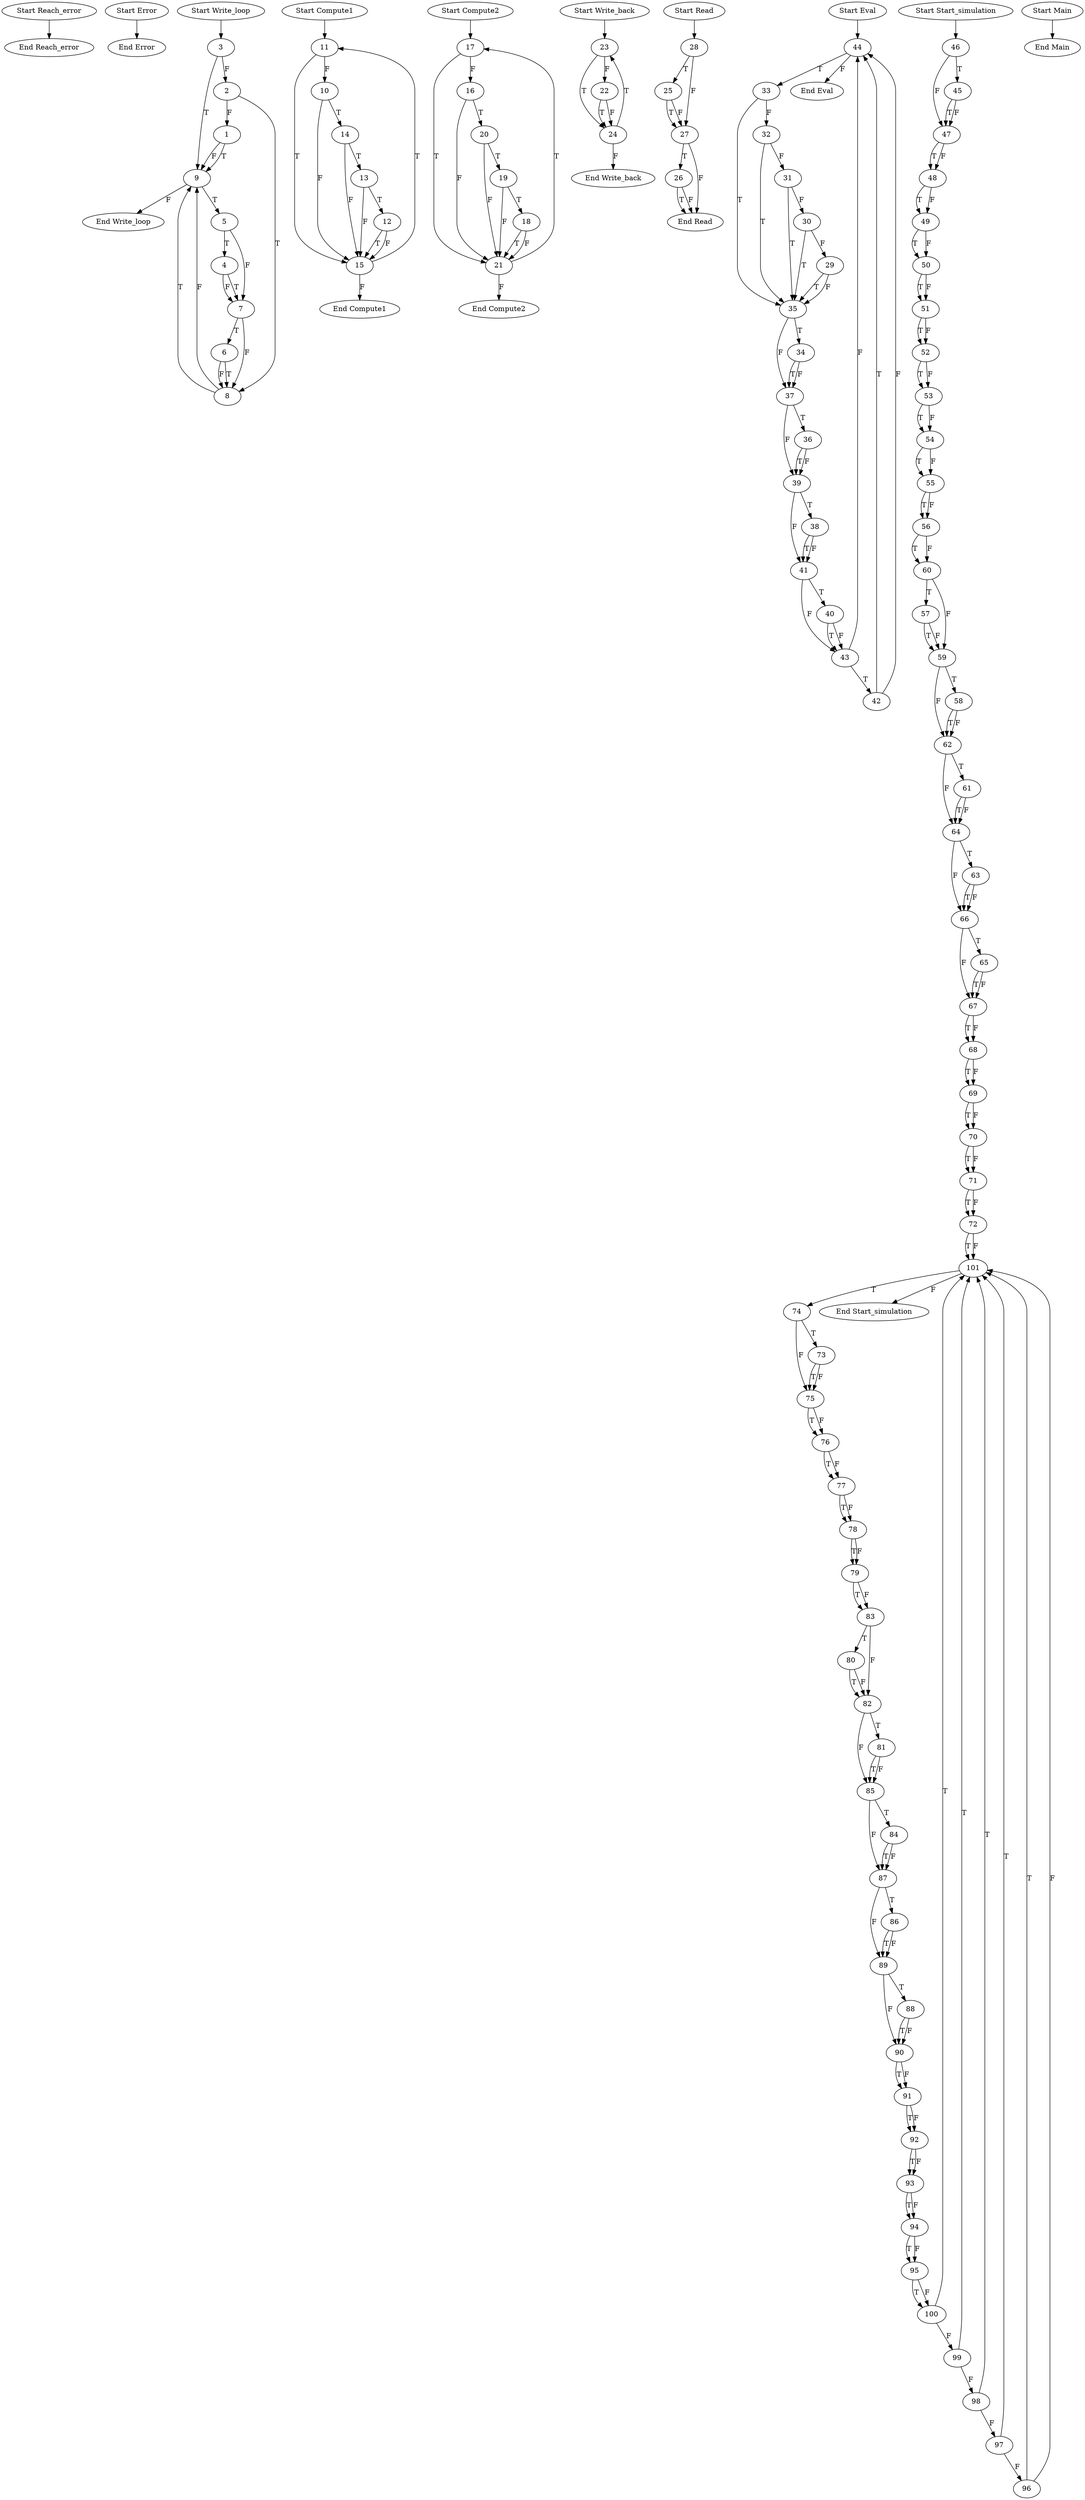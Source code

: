 digraph CFG {
subgraph Reach_error{
"Start Reach_error" -> "End Reach_error";
}
subgraph Error{
"Start Error" -> "End Error";
}
subgraph Write_loop{
"Start Write_loop" -> "3"	 
"9" -> "5" [label = "T"];
"9" -> "End Write_loop" [label = "F"];
"8" -> "9" [label = "T"];
"8" -> "9" [label = "F"];
"7" -> "6" [label = "T"];
"7" -> "8" [label = "F"];
"6" -> "8" [label = "T"];
"6" -> "8" [label = "F"];
"5" -> "4" [label = "T"];
"5" -> "7" [label = "F"];
"4" -> "7" [label = "T"];
"4" -> "7" [label = "F"];
"3" -> "9" [label = "T"];
"3" -> "2" [label = "F"];
"2" -> "8" [label = "T"];
"2" -> "1" [label = "F"];
"1" -> "9" [label = "T"];
"1" -> "9" [label = "F"];
}
subgraph Compute1{
"Start Compute1" -> "11"	 
"15" -> "11" [label = "T"];
"15" -> "End Compute1" [label = "F"];
"14" -> "13" [label = "T"];
"14" -> "15" [label = "F"];
"13" -> "12" [label = "T"];
"13" -> "15" [label = "F"];
"12" -> "15" [label = "T"];
"12" -> "15" [label = "F"];
"11" -> "15" [label = "T"];
"11" -> "10" [label = "F"];
"10" -> "14" [label = "T"];
"10" -> "15" [label = "F"];
}
subgraph Compute2{
"Start Compute2" -> "17"	 
"21" -> "17" [label = "T"];
"21" -> "End Compute2" [label = "F"];
"20" -> "19" [label = "T"];
"20" -> "21" [label = "F"];
"19" -> "18" [label = "T"];
"19" -> "21" [label = "F"];
"18" -> "21" [label = "T"];
"18" -> "21" [label = "F"];
"17" -> "21" [label = "T"];
"17" -> "16" [label = "F"];
"16" -> "20" [label = "T"];
"16" -> "21" [label = "F"];
}
subgraph Write_back{
"Start Write_back" -> "23"	 
"24" -> "23" [label = "T"];
"24" -> "End Write_back" [label = "F"];
"23" -> "24" [label = "T"];
"23" -> "22" [label = "F"];
"22" -> "24" [label = "T"];
"22" -> "24" [label = "F"];
}
subgraph Read{
"Start Read" -> "28"	 
"28" -> "25" [label = "T"];
"28" -> "27" [label = "F"];
"27" -> "26" [label = "T"];
"27" -> "End Read" [label = "F"];
"26" -> "End Read" [label = "T"];
"26" -> "End Read" [label = "F"];
"25" -> "27" [label = "T"];
"25" -> "27" [label = "F"];
}
subgraph Eval{
"Start Eval" -> "44"	 
"44" -> "33" [label = "T"];
"44" -> "End Eval" [label = "F"];
"43" -> "42" [label = "T"];
"43" -> "44" [label = "F"];
"42" -> "44" [label = "T"];
"42" -> "44" [label = "F"];
"41" -> "40" [label = "T"];
"41" -> "43" [label = "F"];
"40" -> "43" [label = "T"];
"40" -> "43" [label = "F"];
"39" -> "38" [label = "T"];
"39" -> "41" [label = "F"];
"38" -> "41" [label = "T"];
"38" -> "41" [label = "F"];
"37" -> "36" [label = "T"];
"37" -> "39" [label = "F"];
"36" -> "39" [label = "T"];
"36" -> "39" [label = "F"];
"35" -> "34" [label = "T"];
"35" -> "37" [label = "F"];
"34" -> "37" [label = "T"];
"34" -> "37" [label = "F"];
"33" -> "35" [label = "T"];
"33" -> "32" [label = "F"];
"32" -> "35" [label = "T"];
"32" -> "31" [label = "F"];
"31" -> "35" [label = "T"];
"31" -> "30" [label = "F"];
"30" -> "35" [label = "T"];
"30" -> "29" [label = "F"];
"29" -> "35" [label = "T"];
"29" -> "35" [label = "F"];
}
subgraph Start_simulation{
"Start Start_simulation" -> "46"	 
"101" -> "74" [label = "T"];
"101" -> "End Start_simulation" [label = "F"];
"100" -> "101" [label = "T"];
"100" -> "99" [label = "F"];
"99" -> "101" [label = "T"];
"99" -> "98" [label = "F"];
"98" -> "101" [label = "T"];
"98" -> "97" [label = "F"];
"97" -> "101" [label = "T"];
"97" -> "96" [label = "F"];
"96" -> "101" [label = "T"];
"96" -> "101" [label = "F"];
"95" -> "100" [label = "T"];
"95" -> "100" [label = "F"];
"94" -> "95" [label = "T"];
"94" -> "95" [label = "F"];
"93" -> "94" [label = "T"];
"93" -> "94" [label = "F"];
"92" -> "93" [label = "T"];
"92" -> "93" [label = "F"];
"91" -> "92" [label = "T"];
"91" -> "92" [label = "F"];
"90" -> "91" [label = "T"];
"90" -> "91" [label = "F"];
"89" -> "88" [label = "T"];
"89" -> "90" [label = "F"];
"88" -> "90" [label = "T"];
"88" -> "90" [label = "F"];
"87" -> "86" [label = "T"];
"87" -> "89" [label = "F"];
"86" -> "89" [label = "T"];
"86" -> "89" [label = "F"];
"85" -> "84" [label = "T"];
"85" -> "87" [label = "F"];
"84" -> "87" [label = "T"];
"84" -> "87" [label = "F"];
"83" -> "80" [label = "T"];
"83" -> "82" [label = "F"];
"82" -> "81" [label = "T"];
"82" -> "85" [label = "F"];
"81" -> "85" [label = "T"];
"81" -> "85" [label = "F"];
"80" -> "82" [label = "T"];
"80" -> "82" [label = "F"];
"79" -> "83" [label = "T"];
"79" -> "83" [label = "F"];
"78" -> "79" [label = "T"];
"78" -> "79" [label = "F"];
"77" -> "78" [label = "T"];
"77" -> "78" [label = "F"];
"76" -> "77" [label = "T"];
"76" -> "77" [label = "F"];
"75" -> "76" [label = "T"];
"75" -> "76" [label = "F"];
"74" -> "73" [label = "T"];
"74" -> "75" [label = "F"];
"73" -> "75" [label = "T"];
"73" -> "75" [label = "F"];
"72" -> "101" [label = "T"];
"72" -> "101" [label = "F"];
"71" -> "72" [label = "T"];
"71" -> "72" [label = "F"];
"70" -> "71" [label = "T"];
"70" -> "71" [label = "F"];
"69" -> "70" [label = "T"];
"69" -> "70" [label = "F"];
"68" -> "69" [label = "T"];
"68" -> "69" [label = "F"];
"67" -> "68" [label = "T"];
"67" -> "68" [label = "F"];
"66" -> "65" [label = "T"];
"66" -> "67" [label = "F"];
"65" -> "67" [label = "T"];
"65" -> "67" [label = "F"];
"64" -> "63" [label = "T"];
"64" -> "66" [label = "F"];
"63" -> "66" [label = "T"];
"63" -> "66" [label = "F"];
"62" -> "61" [label = "T"];
"62" -> "64" [label = "F"];
"61" -> "64" [label = "T"];
"61" -> "64" [label = "F"];
"60" -> "57" [label = "T"];
"60" -> "59" [label = "F"];
"59" -> "58" [label = "T"];
"59" -> "62" [label = "F"];
"58" -> "62" [label = "T"];
"58" -> "62" [label = "F"];
"57" -> "59" [label = "T"];
"57" -> "59" [label = "F"];
"56" -> "60" [label = "T"];
"56" -> "60" [label = "F"];
"55" -> "56" [label = "T"];
"55" -> "56" [label = "F"];
"54" -> "55" [label = "T"];
"54" -> "55" [label = "F"];
"53" -> "54" [label = "T"];
"53" -> "54" [label = "F"];
"52" -> "53" [label = "T"];
"52" -> "53" [label = "F"];
"51" -> "52" [label = "T"];
"51" -> "52" [label = "F"];
"50" -> "51" [label = "T"];
"50" -> "51" [label = "F"];
"49" -> "50" [label = "T"];
"49" -> "50" [label = "F"];
"48" -> "49" [label = "T"];
"48" -> "49" [label = "F"];
"47" -> "48" [label = "T"];
"47" -> "48" [label = "F"];
"46" -> "45" [label = "T"];
"46" -> "47" [label = "F"];
"45" -> "47" [label = "T"];
"45" -> "47" [label = "F"];
}
subgraph Main{
"Start Main" -> "End Main";
}
}
